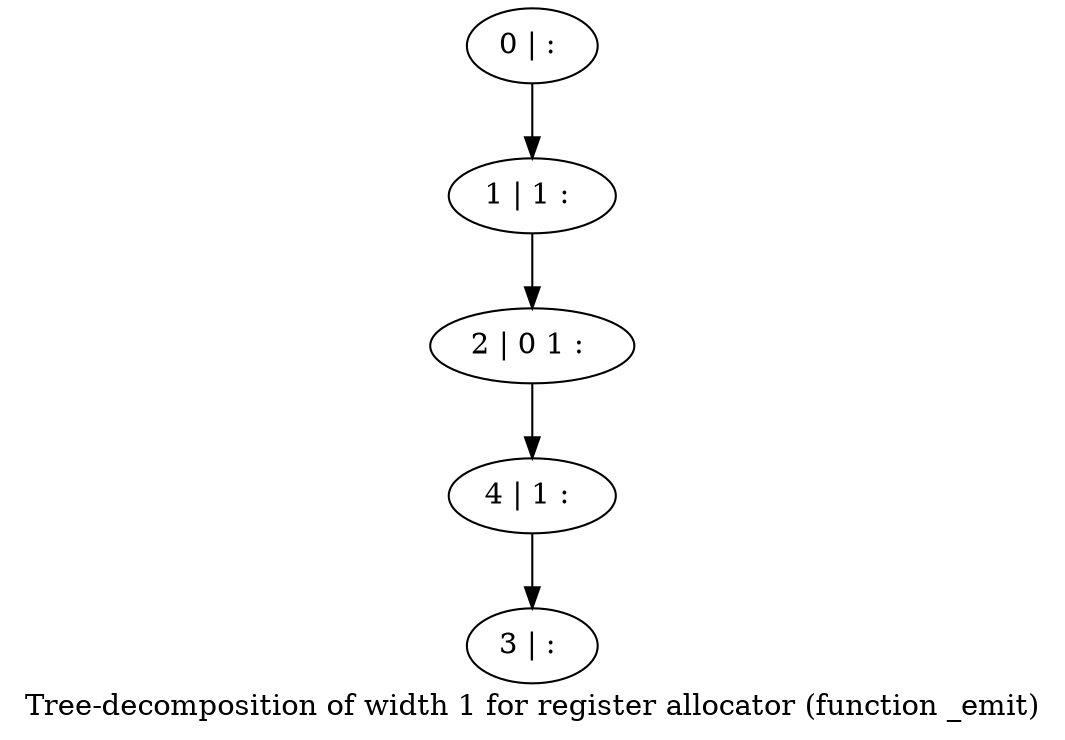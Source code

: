 digraph G {
graph [label="Tree-decomposition of width 1 for register allocator (function _emit)"]
0[label="0 | : "];
1[label="1 | 1 : "];
2[label="2 | 0 1 : "];
3[label="3 | : "];
4[label="4 | 1 : "];
0->1 ;
1->2 ;
4->3 ;
2->4 ;
}
